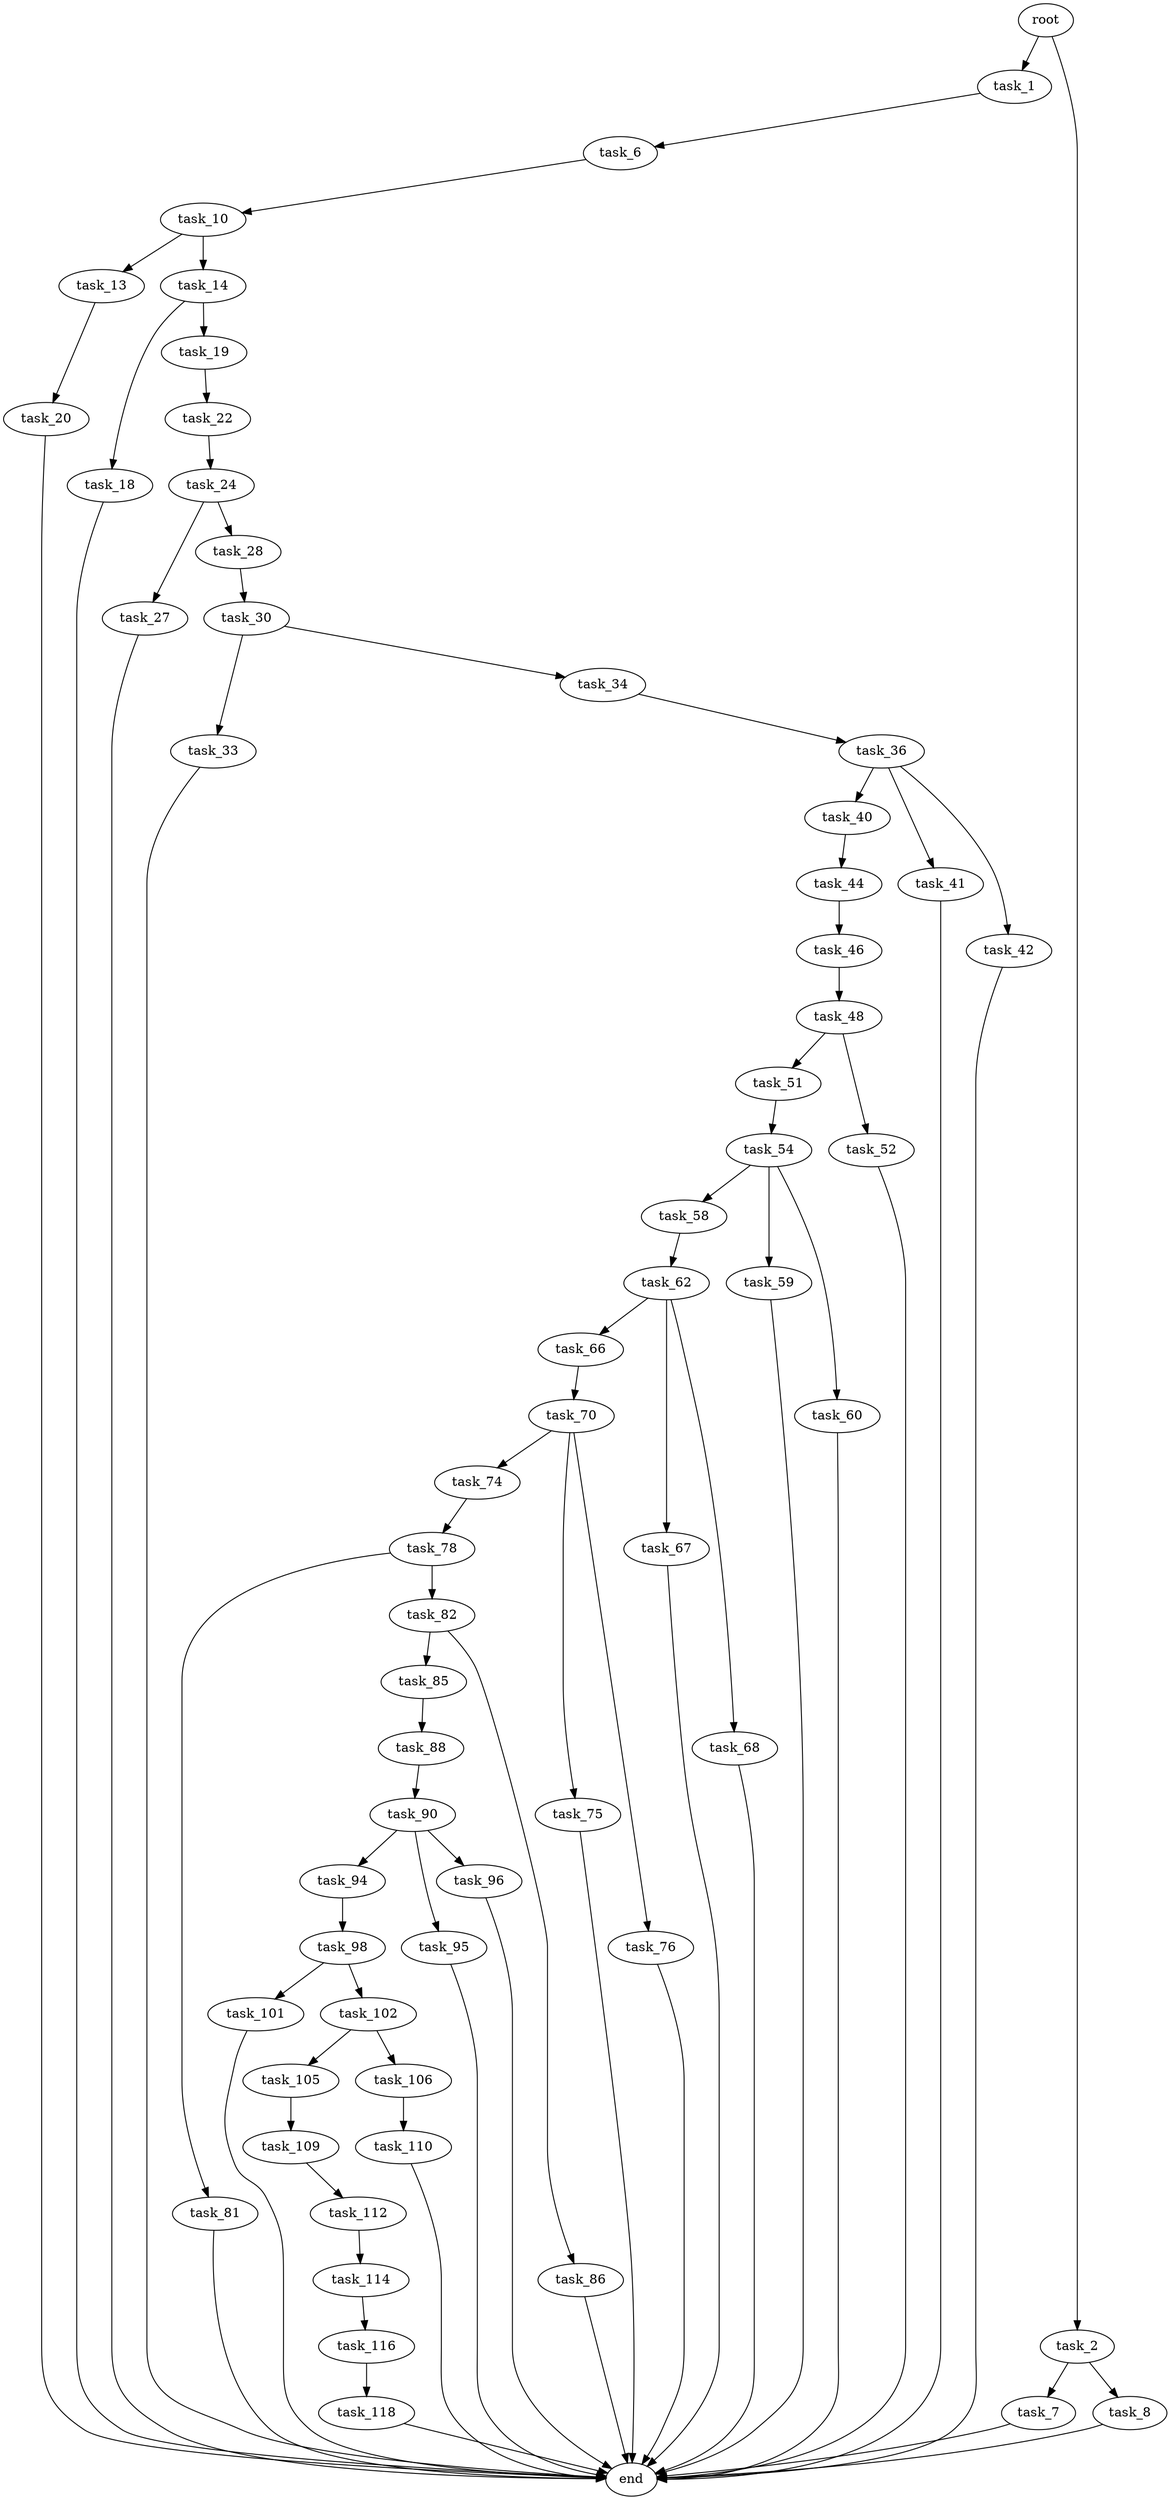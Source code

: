 digraph G {
  root [size="0.000000"];
  task_1 [size="4015902264.000000"];
  task_2 [size="8589934592.000000"];
  task_6 [size="23676742941.000000"];
  task_7 [size="20334228045.000000"];
  task_8 [size="549755813888.000000"];
  task_10 [size="1006824633783.000000"];
  task_13 [size="44424022823.000000"];
  task_14 [size="6653008107.000000"];
  task_18 [size="73344118285.000000"];
  task_19 [size="549755813888.000000"];
  task_20 [size="732896403662.000000"];
  task_22 [size="549755813888.000000"];
  task_24 [size="4214361981.000000"];
  task_27 [size="7586101112.000000"];
  task_28 [size="28535766312.000000"];
  task_30 [size="424343061883.000000"];
  task_33 [size="134217728000.000000"];
  task_34 [size="60338726026.000000"];
  task_36 [size="12793658284.000000"];
  task_40 [size="134217728000.000000"];
  task_41 [size="34182492579.000000"];
  task_42 [size="134217728000.000000"];
  task_44 [size="134217728000.000000"];
  task_46 [size="68719476736.000000"];
  task_48 [size="7064487439.000000"];
  task_51 [size="1974248537.000000"];
  task_52 [size="1094993522.000000"];
  task_54 [size="329120642539.000000"];
  task_58 [size="395830375435.000000"];
  task_59 [size="19229100726.000000"];
  task_60 [size="19777756529.000000"];
  task_62 [size="29980557714.000000"];
  task_66 [size="60872291969.000000"];
  task_67 [size="727072418253.000000"];
  task_68 [size="68719476736.000000"];
  task_70 [size="3973236864.000000"];
  task_74 [size="962673361147.000000"];
  task_75 [size="782757789696.000000"];
  task_76 [size="7150830993.000000"];
  task_78 [size="19700953661.000000"];
  task_81 [size="1073741824000.000000"];
  task_82 [size="134217728000.000000"];
  task_85 [size="8589934592.000000"];
  task_86 [size="1373059845.000000"];
  task_88 [size="329056804714.000000"];
  task_90 [size="576600292999.000000"];
  task_94 [size="457342677351.000000"];
  task_95 [size="773141379833.000000"];
  task_96 [size="465594918068.000000"];
  task_98 [size="13722744513.000000"];
  task_101 [size="368293445632.000000"];
  task_102 [size="3833232733.000000"];
  task_105 [size="267260444114.000000"];
  task_106 [size="220930349559.000000"];
  task_109 [size="68719476736.000000"];
  task_110 [size="620217698882.000000"];
  task_112 [size="6830640564.000000"];
  task_114 [size="134217728000.000000"];
  task_116 [size="97782345146.000000"];
  task_118 [size="8199476292.000000"];
  end [size="0.000000"];

  root -> task_1 [size="1.000000"];
  root -> task_2 [size="1.000000"];
  task_1 -> task_6 [size="75497472.000000"];
  task_2 -> task_7 [size="33554432.000000"];
  task_2 -> task_8 [size="33554432.000000"];
  task_6 -> task_10 [size="411041792.000000"];
  task_7 -> end [size="1.000000"];
  task_8 -> end [size="1.000000"];
  task_10 -> task_13 [size="838860800.000000"];
  task_10 -> task_14 [size="838860800.000000"];
  task_13 -> task_20 [size="134217728.000000"];
  task_14 -> task_18 [size="134217728.000000"];
  task_14 -> task_19 [size="134217728.000000"];
  task_18 -> end [size="1.000000"];
  task_19 -> task_22 [size="536870912.000000"];
  task_20 -> end [size="1.000000"];
  task_22 -> task_24 [size="536870912.000000"];
  task_24 -> task_27 [size="134217728.000000"];
  task_24 -> task_28 [size="134217728.000000"];
  task_27 -> end [size="1.000000"];
  task_28 -> task_30 [size="33554432.000000"];
  task_30 -> task_33 [size="536870912.000000"];
  task_30 -> task_34 [size="536870912.000000"];
  task_33 -> end [size="1.000000"];
  task_34 -> task_36 [size="75497472.000000"];
  task_36 -> task_40 [size="679477248.000000"];
  task_36 -> task_41 [size="679477248.000000"];
  task_36 -> task_42 [size="679477248.000000"];
  task_40 -> task_44 [size="209715200.000000"];
  task_41 -> end [size="1.000000"];
  task_42 -> end [size="1.000000"];
  task_44 -> task_46 [size="209715200.000000"];
  task_46 -> task_48 [size="134217728.000000"];
  task_48 -> task_51 [size="134217728.000000"];
  task_48 -> task_52 [size="134217728.000000"];
  task_51 -> task_54 [size="33554432.000000"];
  task_52 -> end [size="1.000000"];
  task_54 -> task_58 [size="679477248.000000"];
  task_54 -> task_59 [size="679477248.000000"];
  task_54 -> task_60 [size="679477248.000000"];
  task_58 -> task_62 [size="838860800.000000"];
  task_59 -> end [size="1.000000"];
  task_60 -> end [size="1.000000"];
  task_62 -> task_66 [size="679477248.000000"];
  task_62 -> task_67 [size="679477248.000000"];
  task_62 -> task_68 [size="679477248.000000"];
  task_66 -> task_70 [size="134217728.000000"];
  task_67 -> end [size="1.000000"];
  task_68 -> end [size="1.000000"];
  task_70 -> task_74 [size="134217728.000000"];
  task_70 -> task_75 [size="134217728.000000"];
  task_70 -> task_76 [size="134217728.000000"];
  task_74 -> task_78 [size="679477248.000000"];
  task_75 -> end [size="1.000000"];
  task_76 -> end [size="1.000000"];
  task_78 -> task_81 [size="75497472.000000"];
  task_78 -> task_82 [size="75497472.000000"];
  task_81 -> end [size="1.000000"];
  task_82 -> task_85 [size="209715200.000000"];
  task_82 -> task_86 [size="209715200.000000"];
  task_85 -> task_88 [size="33554432.000000"];
  task_86 -> end [size="1.000000"];
  task_88 -> task_90 [size="536870912.000000"];
  task_90 -> task_94 [size="536870912.000000"];
  task_90 -> task_95 [size="536870912.000000"];
  task_90 -> task_96 [size="536870912.000000"];
  task_94 -> task_98 [size="411041792.000000"];
  task_95 -> end [size="1.000000"];
  task_96 -> end [size="1.000000"];
  task_98 -> task_101 [size="411041792.000000"];
  task_98 -> task_102 [size="411041792.000000"];
  task_101 -> end [size="1.000000"];
  task_102 -> task_105 [size="134217728.000000"];
  task_102 -> task_106 [size="134217728.000000"];
  task_105 -> task_109 [size="838860800.000000"];
  task_106 -> task_110 [size="301989888.000000"];
  task_109 -> task_112 [size="134217728.000000"];
  task_110 -> end [size="1.000000"];
  task_112 -> task_114 [size="411041792.000000"];
  task_114 -> task_116 [size="209715200.000000"];
  task_116 -> task_118 [size="411041792.000000"];
  task_118 -> end [size="1.000000"];
}
